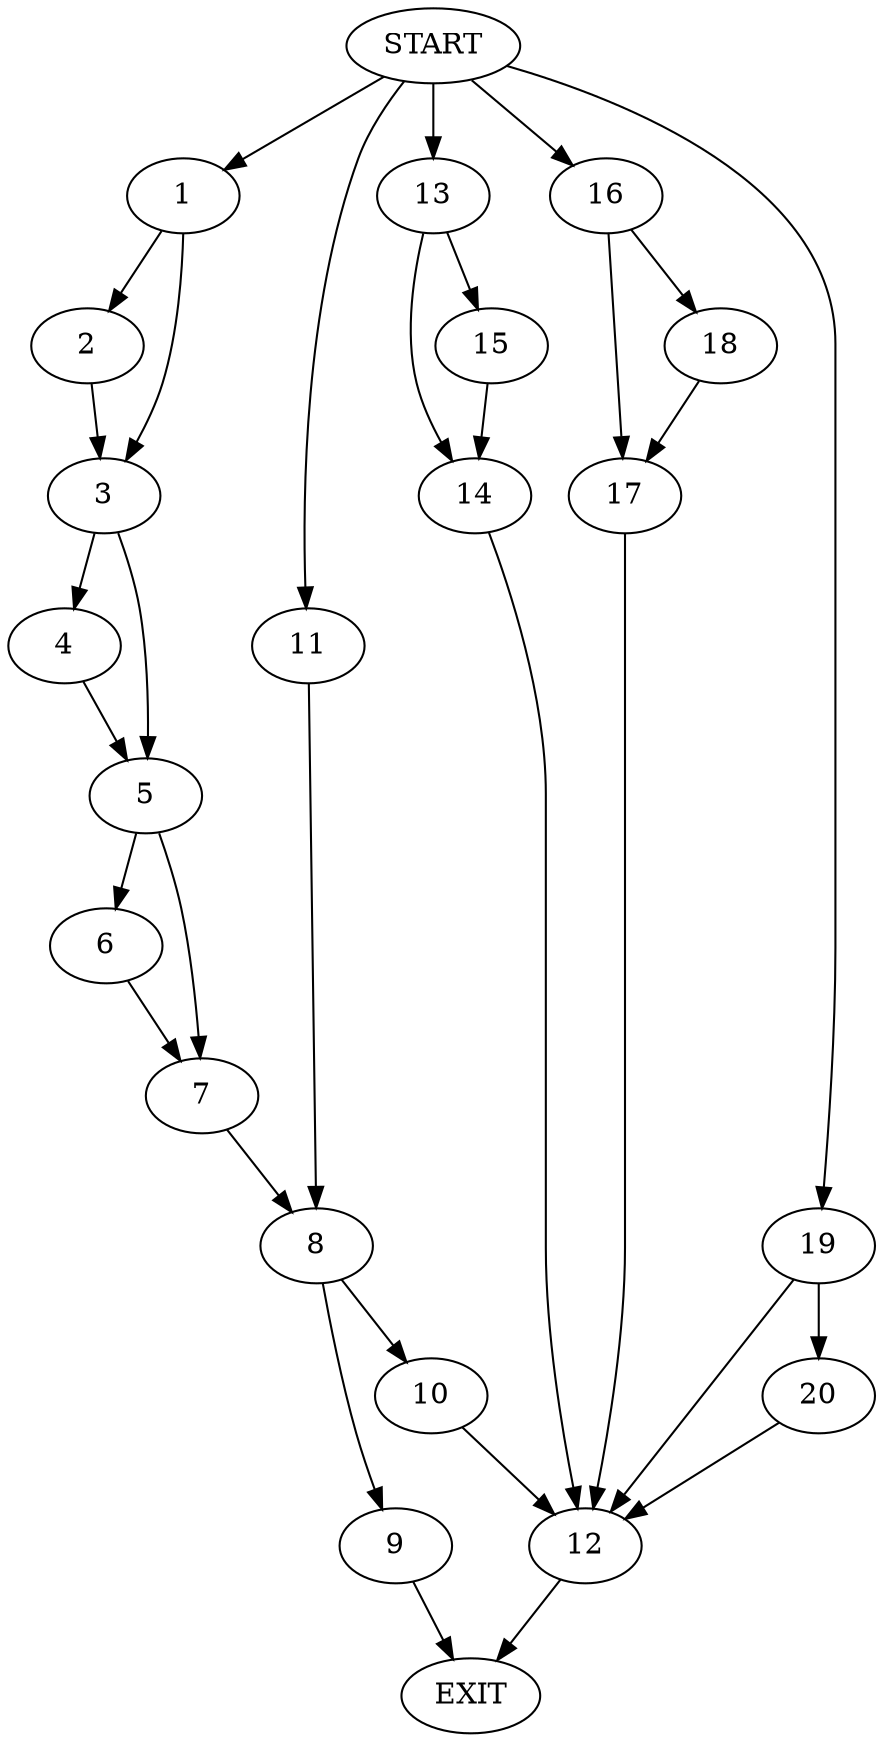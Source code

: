 digraph {
0 [label="START"]
21 [label="EXIT"]
0 -> 1
1 -> 2
1 -> 3
2 -> 3
3 -> 4
3 -> 5
4 -> 5
5 -> 6
5 -> 7
6 -> 7
7 -> 8
8 -> 9
8 -> 10
0 -> 11
11 -> 8
9 -> 21
10 -> 12
12 -> 21
0 -> 13
13 -> 14
13 -> 15
15 -> 14
14 -> 12
0 -> 16
16 -> 17
16 -> 18
18 -> 17
17 -> 12
0 -> 19
19 -> 12
19 -> 20
20 -> 12
}
